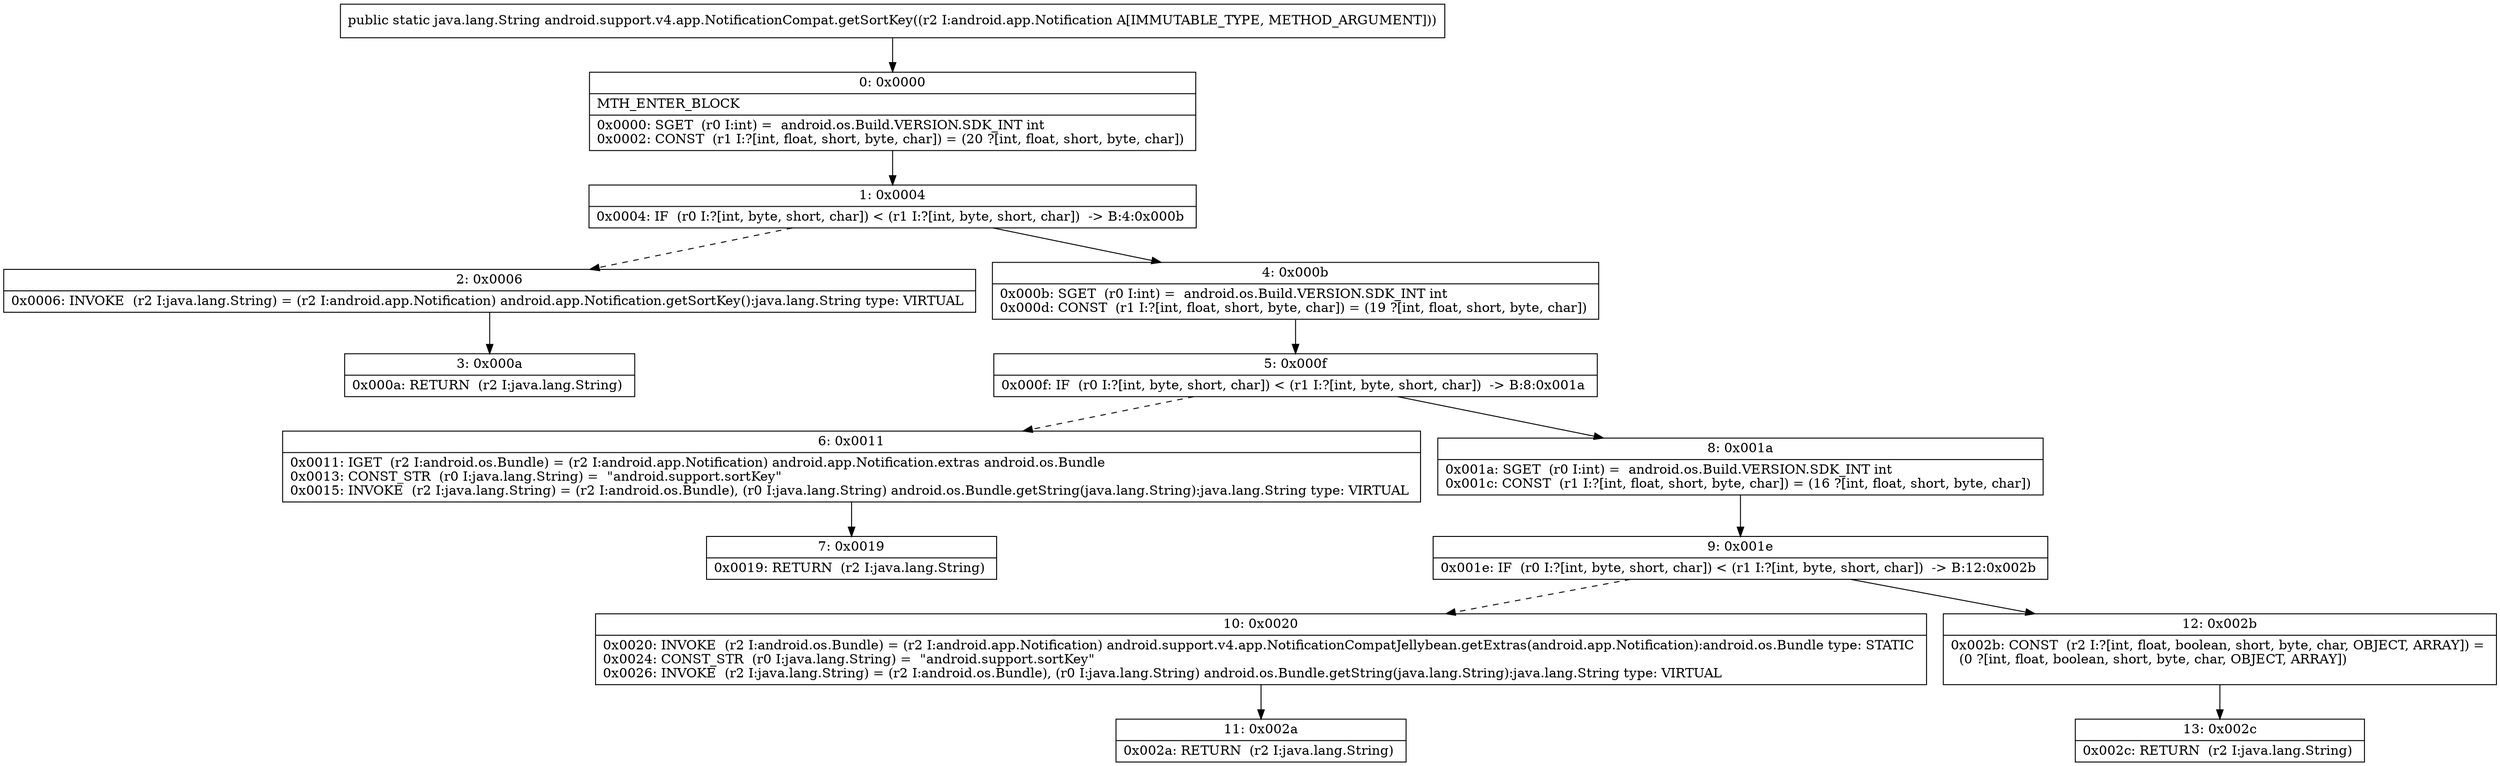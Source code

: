 digraph "CFG forandroid.support.v4.app.NotificationCompat.getSortKey(Landroid\/app\/Notification;)Ljava\/lang\/String;" {
Node_0 [shape=record,label="{0\:\ 0x0000|MTH_ENTER_BLOCK\l|0x0000: SGET  (r0 I:int) =  android.os.Build.VERSION.SDK_INT int \l0x0002: CONST  (r1 I:?[int, float, short, byte, char]) = (20 ?[int, float, short, byte, char]) \l}"];
Node_1 [shape=record,label="{1\:\ 0x0004|0x0004: IF  (r0 I:?[int, byte, short, char]) \< (r1 I:?[int, byte, short, char])  \-\> B:4:0x000b \l}"];
Node_2 [shape=record,label="{2\:\ 0x0006|0x0006: INVOKE  (r2 I:java.lang.String) = (r2 I:android.app.Notification) android.app.Notification.getSortKey():java.lang.String type: VIRTUAL \l}"];
Node_3 [shape=record,label="{3\:\ 0x000a|0x000a: RETURN  (r2 I:java.lang.String) \l}"];
Node_4 [shape=record,label="{4\:\ 0x000b|0x000b: SGET  (r0 I:int) =  android.os.Build.VERSION.SDK_INT int \l0x000d: CONST  (r1 I:?[int, float, short, byte, char]) = (19 ?[int, float, short, byte, char]) \l}"];
Node_5 [shape=record,label="{5\:\ 0x000f|0x000f: IF  (r0 I:?[int, byte, short, char]) \< (r1 I:?[int, byte, short, char])  \-\> B:8:0x001a \l}"];
Node_6 [shape=record,label="{6\:\ 0x0011|0x0011: IGET  (r2 I:android.os.Bundle) = (r2 I:android.app.Notification) android.app.Notification.extras android.os.Bundle \l0x0013: CONST_STR  (r0 I:java.lang.String) =  \"android.support.sortKey\" \l0x0015: INVOKE  (r2 I:java.lang.String) = (r2 I:android.os.Bundle), (r0 I:java.lang.String) android.os.Bundle.getString(java.lang.String):java.lang.String type: VIRTUAL \l}"];
Node_7 [shape=record,label="{7\:\ 0x0019|0x0019: RETURN  (r2 I:java.lang.String) \l}"];
Node_8 [shape=record,label="{8\:\ 0x001a|0x001a: SGET  (r0 I:int) =  android.os.Build.VERSION.SDK_INT int \l0x001c: CONST  (r1 I:?[int, float, short, byte, char]) = (16 ?[int, float, short, byte, char]) \l}"];
Node_9 [shape=record,label="{9\:\ 0x001e|0x001e: IF  (r0 I:?[int, byte, short, char]) \< (r1 I:?[int, byte, short, char])  \-\> B:12:0x002b \l}"];
Node_10 [shape=record,label="{10\:\ 0x0020|0x0020: INVOKE  (r2 I:android.os.Bundle) = (r2 I:android.app.Notification) android.support.v4.app.NotificationCompatJellybean.getExtras(android.app.Notification):android.os.Bundle type: STATIC \l0x0024: CONST_STR  (r0 I:java.lang.String) =  \"android.support.sortKey\" \l0x0026: INVOKE  (r2 I:java.lang.String) = (r2 I:android.os.Bundle), (r0 I:java.lang.String) android.os.Bundle.getString(java.lang.String):java.lang.String type: VIRTUAL \l}"];
Node_11 [shape=record,label="{11\:\ 0x002a|0x002a: RETURN  (r2 I:java.lang.String) \l}"];
Node_12 [shape=record,label="{12\:\ 0x002b|0x002b: CONST  (r2 I:?[int, float, boolean, short, byte, char, OBJECT, ARRAY]) = \l  (0 ?[int, float, boolean, short, byte, char, OBJECT, ARRAY])\l \l}"];
Node_13 [shape=record,label="{13\:\ 0x002c|0x002c: RETURN  (r2 I:java.lang.String) \l}"];
MethodNode[shape=record,label="{public static java.lang.String android.support.v4.app.NotificationCompat.getSortKey((r2 I:android.app.Notification A[IMMUTABLE_TYPE, METHOD_ARGUMENT])) }"];
MethodNode -> Node_0;
Node_0 -> Node_1;
Node_1 -> Node_2[style=dashed];
Node_1 -> Node_4;
Node_2 -> Node_3;
Node_4 -> Node_5;
Node_5 -> Node_6[style=dashed];
Node_5 -> Node_8;
Node_6 -> Node_7;
Node_8 -> Node_9;
Node_9 -> Node_10[style=dashed];
Node_9 -> Node_12;
Node_10 -> Node_11;
Node_12 -> Node_13;
}

